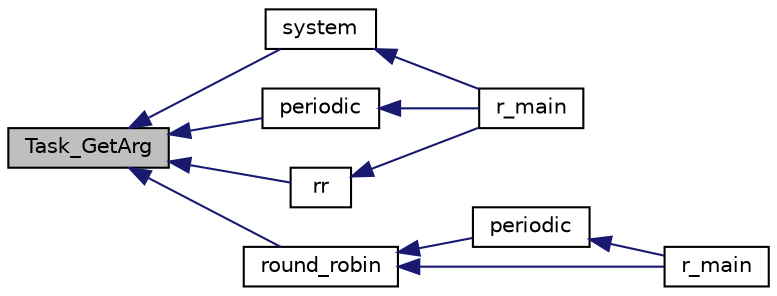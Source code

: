 digraph "Task_GetArg"
{
  edge [fontname="Helvetica",fontsize="10",labelfontname="Helvetica",labelfontsize="10"];
  node [fontname="Helvetica",fontsize="10",shape=record];
  rankdir="LR";
  Node1 [label="Task_GetArg",height=0.2,width=0.4,color="black", fillcolor="grey75", style="filled", fontcolor="black"];
  Node1 -> Node2 [dir="back",color="midnightblue",fontsize="10",style="solid",fontname="Helvetica"];
  Node2 [label="system",height=0.2,width=0.4,color="black", fillcolor="white", style="filled",URL="$test006__arguments_8c.html#a54d32ca10fe62ab4f1c5aef79af42f64"];
  Node2 -> Node3 [dir="back",color="midnightblue",fontsize="10",style="solid",fontname="Helvetica"];
  Node3 [label="r_main",height=0.2,width=0.4,color="black", fillcolor="white", style="filled",URL="$test006__arguments_8c.html#afff05d20e8e3bfc1d7d8aab2bb3a1e9b",tooltip="main function provided by user application. The first task to run. "];
  Node1 -> Node4 [dir="back",color="midnightblue",fontsize="10",style="solid",fontname="Helvetica"];
  Node4 [label="periodic",height=0.2,width=0.4,color="black", fillcolor="white", style="filled",URL="$test006__arguments_8c.html#ad35a2fdb04b6df2acf01d1eb113171b6"];
  Node4 -> Node3 [dir="back",color="midnightblue",fontsize="10",style="solid",fontname="Helvetica"];
  Node1 -> Node5 [dir="back",color="midnightblue",fontsize="10",style="solid",fontname="Helvetica"];
  Node5 [label="rr",height=0.2,width=0.4,color="black", fillcolor="white", style="filled",URL="$test006__arguments_8c.html#ad8d96e78c958be5e9d61c9c249aadf3b"];
  Node5 -> Node3 [dir="back",color="midnightblue",fontsize="10",style="solid",fontname="Helvetica"];
  Node1 -> Node6 [dir="back",color="midnightblue",fontsize="10",style="solid",fontname="Helvetica"];
  Node6 [label="round_robin",height=0.2,width=0.4,color="black", fillcolor="white", style="filled",URL="$test009__task__freeing_8c.html#a7492aaaa7d0e7314cdff2512480cb764"];
  Node6 -> Node7 [dir="back",color="midnightblue",fontsize="10",style="solid",fontname="Helvetica"];
  Node7 [label="periodic",height=0.2,width=0.4,color="black", fillcolor="white", style="filled",URL="$test009__task__freeing_8c.html#ad35a2fdb04b6df2acf01d1eb113171b6"];
  Node7 -> Node8 [dir="back",color="midnightblue",fontsize="10",style="solid",fontname="Helvetica"];
  Node8 [label="r_main",height=0.2,width=0.4,color="black", fillcolor="white", style="filled",URL="$test009__task__freeing_8c.html#afff05d20e8e3bfc1d7d8aab2bb3a1e9b",tooltip="main function provided by user application. The first task to run. "];
  Node6 -> Node8 [dir="back",color="midnightblue",fontsize="10",style="solid",fontname="Helvetica"];
}
